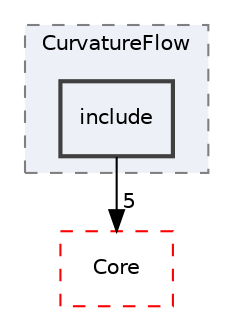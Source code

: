 digraph "include"
{
 // LATEX_PDF_SIZE
  edge [fontname="Helvetica",fontsize="10",labelfontname="Helvetica",labelfontsize="10"];
  node [fontname="Helvetica",fontsize="10",shape=record];
  compound=true
  subgraph clusterdir_17a43173937a44f89ee6c08f078de775 {
    graph [ bgcolor="#edf0f7", pencolor="grey50", style="filled,dashed,", label="CurvatureFlow", fontname="Helvetica", fontsize="10", URL="dir_17a43173937a44f89ee6c08f078de775.html"]
  dir_a769d86d931ca47872fc053618abab37 [shape=box, label="include", style="filled,bold,", fillcolor="#edf0f7", color="grey25", URL="dir_a769d86d931ca47872fc053618abab37.html"];
  }
  dir_cac7f9cecb9aa42a0bd05452dddd8a21 [shape=box, label="Core", style="dashed,", fillcolor="#edf0f7", color="red", URL="dir_cac7f9cecb9aa42a0bd05452dddd8a21.html"];
  dir_a769d86d931ca47872fc053618abab37->dir_cac7f9cecb9aa42a0bd05452dddd8a21 [headlabel="5", labeldistance=1.5 headhref="dir_000079_000014.html"];
}
